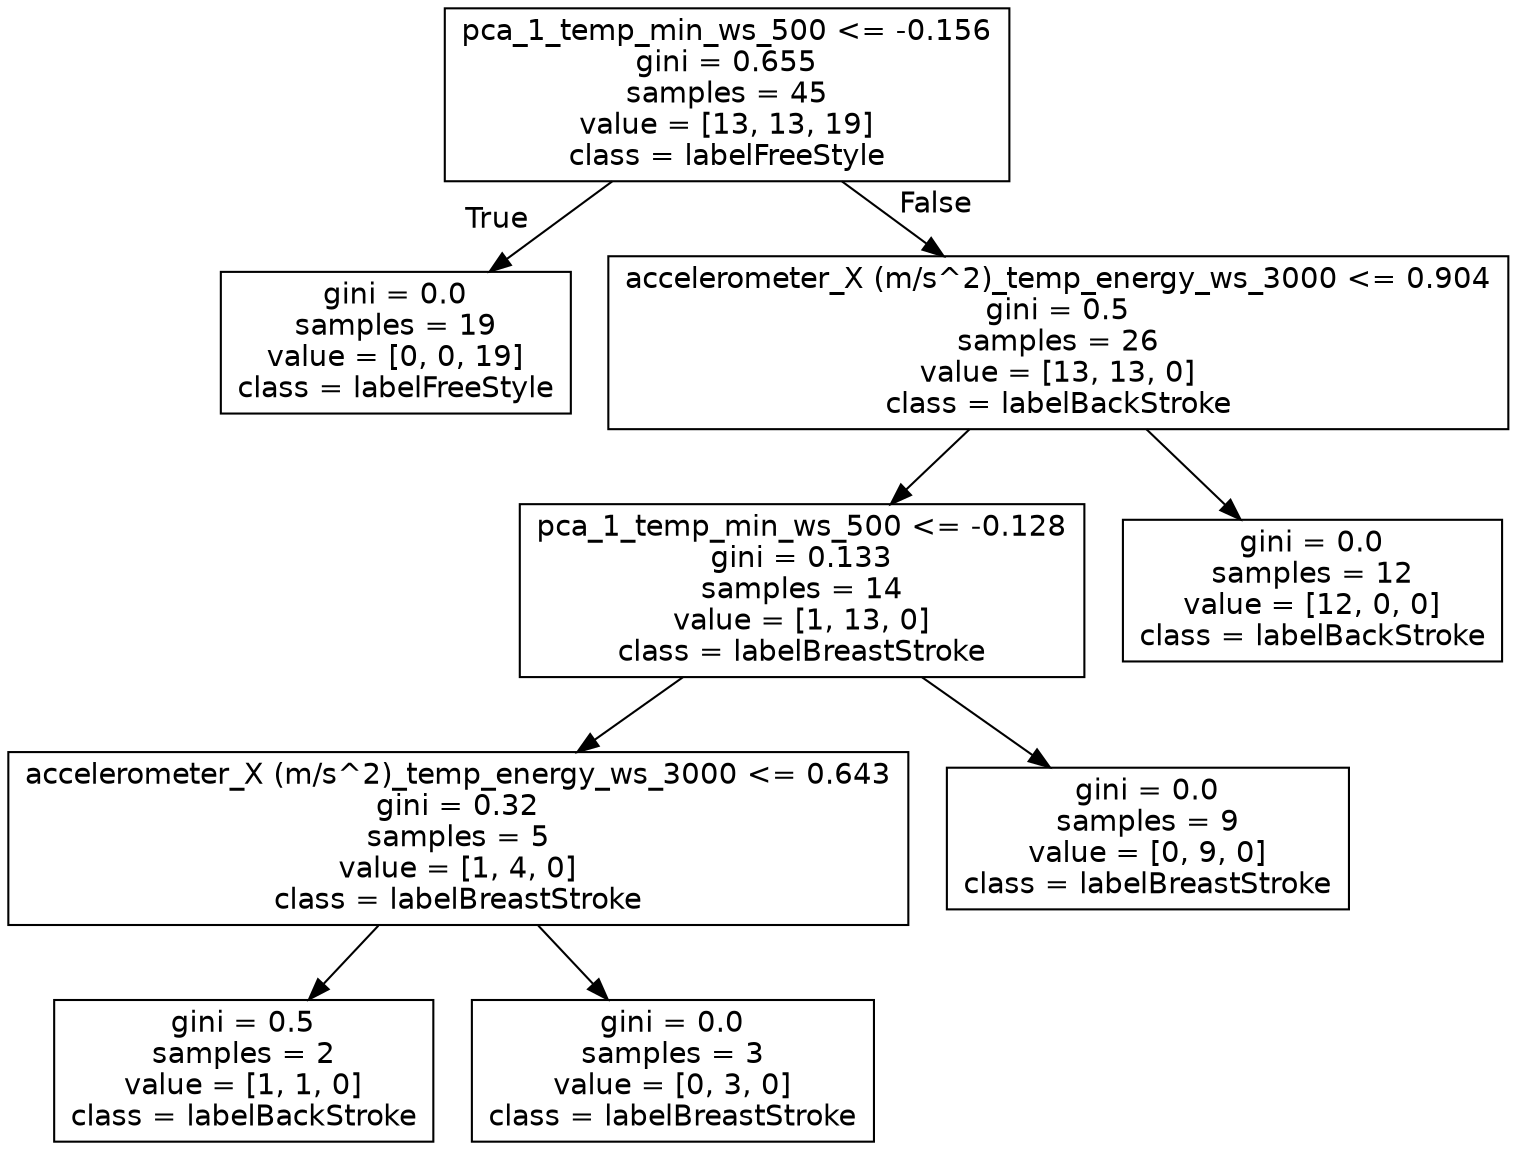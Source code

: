 digraph Tree {
node [shape=box, fontname="helvetica"] ;
edge [fontname="helvetica"] ;
0 [label="pca_1_temp_min_ws_500 <= -0.156\ngini = 0.655\nsamples = 45\nvalue = [13, 13, 19]\nclass = labelFreeStyle"] ;
1 [label="gini = 0.0\nsamples = 19\nvalue = [0, 0, 19]\nclass = labelFreeStyle"] ;
0 -> 1 [labeldistance=2.5, labelangle=45, headlabel="True"] ;
2 [label="accelerometer_X (m/s^2)_temp_energy_ws_3000 <= 0.904\ngini = 0.5\nsamples = 26\nvalue = [13, 13, 0]\nclass = labelBackStroke"] ;
0 -> 2 [labeldistance=2.5, labelangle=-45, headlabel="False"] ;
3 [label="pca_1_temp_min_ws_500 <= -0.128\ngini = 0.133\nsamples = 14\nvalue = [1, 13, 0]\nclass = labelBreastStroke"] ;
2 -> 3 ;
4 [label="accelerometer_X (m/s^2)_temp_energy_ws_3000 <= 0.643\ngini = 0.32\nsamples = 5\nvalue = [1, 4, 0]\nclass = labelBreastStroke"] ;
3 -> 4 ;
5 [label="gini = 0.5\nsamples = 2\nvalue = [1, 1, 0]\nclass = labelBackStroke"] ;
4 -> 5 ;
6 [label="gini = 0.0\nsamples = 3\nvalue = [0, 3, 0]\nclass = labelBreastStroke"] ;
4 -> 6 ;
7 [label="gini = 0.0\nsamples = 9\nvalue = [0, 9, 0]\nclass = labelBreastStroke"] ;
3 -> 7 ;
8 [label="gini = 0.0\nsamples = 12\nvalue = [12, 0, 0]\nclass = labelBackStroke"] ;
2 -> 8 ;
}